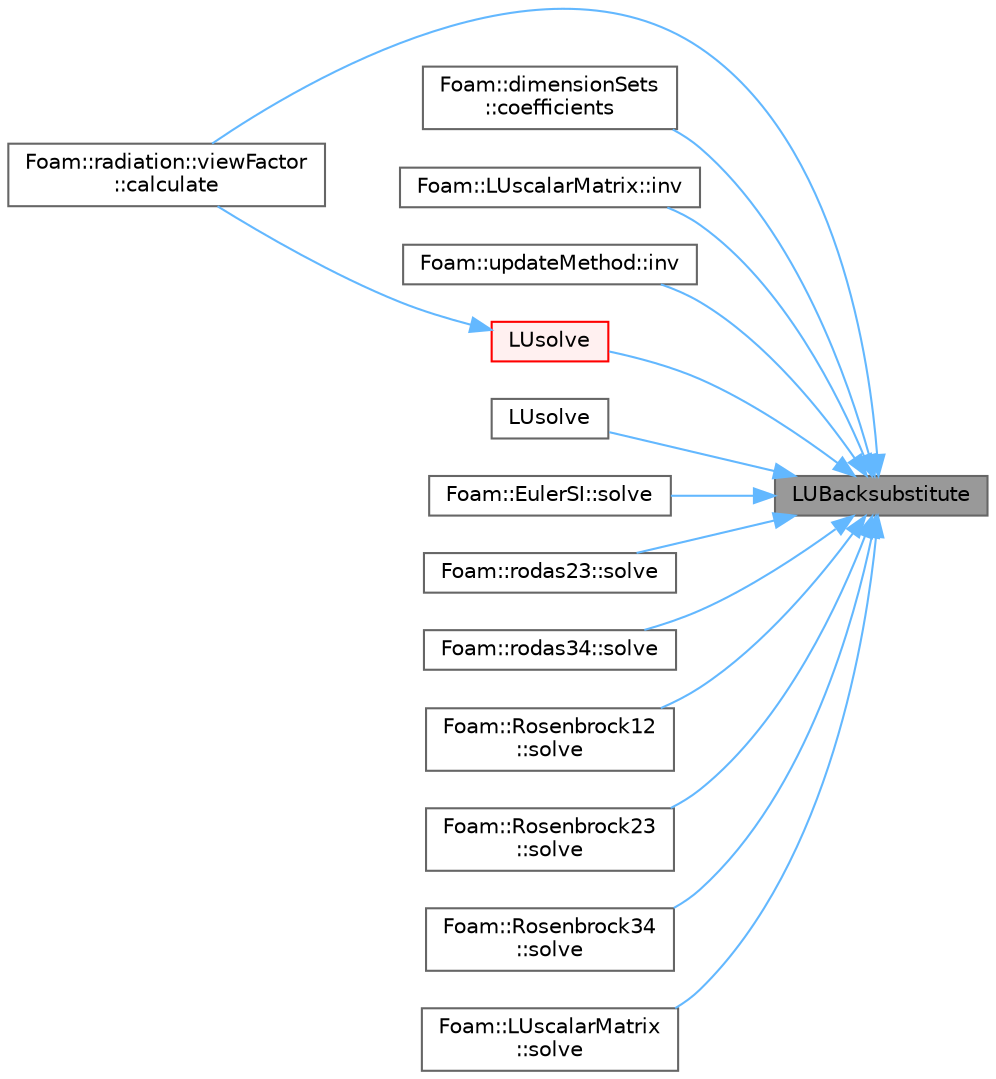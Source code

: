 digraph "LUBacksubstitute"
{
 // LATEX_PDF_SIZE
  bgcolor="transparent";
  edge [fontname=Helvetica,fontsize=10,labelfontname=Helvetica,labelfontsize=10];
  node [fontname=Helvetica,fontsize=10,shape=box,height=0.2,width=0.4];
  rankdir="RL";
  Node1 [id="Node000001",label="LUBacksubstitute",height=0.2,width=0.4,color="gray40", fillcolor="grey60", style="filled", fontcolor="black",tooltip=" "];
  Node1 -> Node2 [id="edge1_Node000001_Node000002",dir="back",color="steelblue1",style="solid",tooltip=" "];
  Node2 [id="Node000002",label="Foam::radiation::viewFactor\l::calculate",height=0.2,width=0.4,color="grey40", fillcolor="white", style="filled",URL="$classFoam_1_1radiation_1_1viewFactor.html#afe1d8348c24e6589bc7c0b3f689316a7",tooltip=" "];
  Node1 -> Node3 [id="edge2_Node000001_Node000003",dir="back",color="steelblue1",style="solid",tooltip=" "];
  Node3 [id="Node000003",label="Foam::dimensionSets\l::coefficients",height=0.2,width=0.4,color="grey40", fillcolor="white", style="filled",URL="$classFoam_1_1dimensionSets.html#a1f57df14fbe16a86bbd39d7031d79a69",tooltip=" "];
  Node1 -> Node4 [id="edge3_Node000001_Node000004",dir="back",color="steelblue1",style="solid",tooltip=" "];
  Node4 [id="Node000004",label="Foam::LUscalarMatrix::inv",height=0.2,width=0.4,color="grey40", fillcolor="white", style="filled",URL="$classFoam_1_1LUscalarMatrix.html#a76823ae271b8675c2ab1e20ca9263709",tooltip=" "];
  Node1 -> Node5 [id="edge4_Node000001_Node000005",dir="back",color="steelblue1",style="solid",tooltip=" "];
  Node5 [id="Node000005",label="Foam::updateMethod::inv",height=0.2,width=0.4,color="grey40", fillcolor="white", style="filled",URL="$classFoam_1_1updateMethod.html#a647b88fb3669980a9787e04cfc8b27f5",tooltip=" "];
  Node1 -> Node6 [id="edge5_Node000001_Node000006",dir="back",color="steelblue1",style="solid",tooltip=" "];
  Node6 [id="Node000006",label="LUsolve",height=0.2,width=0.4,color="red", fillcolor="#FFF0F0", style="filled",URL="$namespaceFoam.html#ad36ff051a76f2291e79751842332871c",tooltip=" "];
  Node6 -> Node2 [id="edge6_Node000006_Node000002",dir="back",color="steelblue1",style="solid",tooltip=" "];
  Node1 -> Node13 [id="edge7_Node000001_Node000013",dir="back",color="steelblue1",style="solid",tooltip=" "];
  Node13 [id="Node000013",label="LUsolve",height=0.2,width=0.4,color="grey40", fillcolor="white", style="filled",URL="$namespaceFoam.html#a1b1d3f52244819ba5e4d3c9d4faf084f",tooltip=" "];
  Node1 -> Node14 [id="edge8_Node000001_Node000014",dir="back",color="steelblue1",style="solid",tooltip=" "];
  Node14 [id="Node000014",label="Foam::EulerSI::solve",height=0.2,width=0.4,color="grey40", fillcolor="white", style="filled",URL="$classFoam_1_1EulerSI.html#ab251311d21daf700b24723afe0ef21e0",tooltip=" "];
  Node1 -> Node15 [id="edge9_Node000001_Node000015",dir="back",color="steelblue1",style="solid",tooltip=" "];
  Node15 [id="Node000015",label="Foam::rodas23::solve",height=0.2,width=0.4,color="grey40", fillcolor="white", style="filled",URL="$classFoam_1_1rodas23.html#ab251311d21daf700b24723afe0ef21e0",tooltip=" "];
  Node1 -> Node16 [id="edge10_Node000001_Node000016",dir="back",color="steelblue1",style="solid",tooltip=" "];
  Node16 [id="Node000016",label="Foam::rodas34::solve",height=0.2,width=0.4,color="grey40", fillcolor="white", style="filled",URL="$classFoam_1_1rodas34.html#ab251311d21daf700b24723afe0ef21e0",tooltip=" "];
  Node1 -> Node17 [id="edge11_Node000001_Node000017",dir="back",color="steelblue1",style="solid",tooltip=" "];
  Node17 [id="Node000017",label="Foam::Rosenbrock12\l::solve",height=0.2,width=0.4,color="grey40", fillcolor="white", style="filled",URL="$classFoam_1_1Rosenbrock12.html#ab251311d21daf700b24723afe0ef21e0",tooltip=" "];
  Node1 -> Node18 [id="edge12_Node000001_Node000018",dir="back",color="steelblue1",style="solid",tooltip=" "];
  Node18 [id="Node000018",label="Foam::Rosenbrock23\l::solve",height=0.2,width=0.4,color="grey40", fillcolor="white", style="filled",URL="$classFoam_1_1Rosenbrock23.html#ab251311d21daf700b24723afe0ef21e0",tooltip=" "];
  Node1 -> Node19 [id="edge13_Node000001_Node000019",dir="back",color="steelblue1",style="solid",tooltip=" "];
  Node19 [id="Node000019",label="Foam::Rosenbrock34\l::solve",height=0.2,width=0.4,color="grey40", fillcolor="white", style="filled",URL="$classFoam_1_1Rosenbrock34.html#ab251311d21daf700b24723afe0ef21e0",tooltip=" "];
  Node1 -> Node20 [id="edge14_Node000001_Node000020",dir="back",color="steelblue1",style="solid",tooltip=" "];
  Node20 [id="Node000020",label="Foam::LUscalarMatrix\l::solve",height=0.2,width=0.4,color="grey40", fillcolor="white", style="filled",URL="$classFoam_1_1LUscalarMatrix.html#a803702a028f92e51831047c7d21b57c0",tooltip=" "];
}
